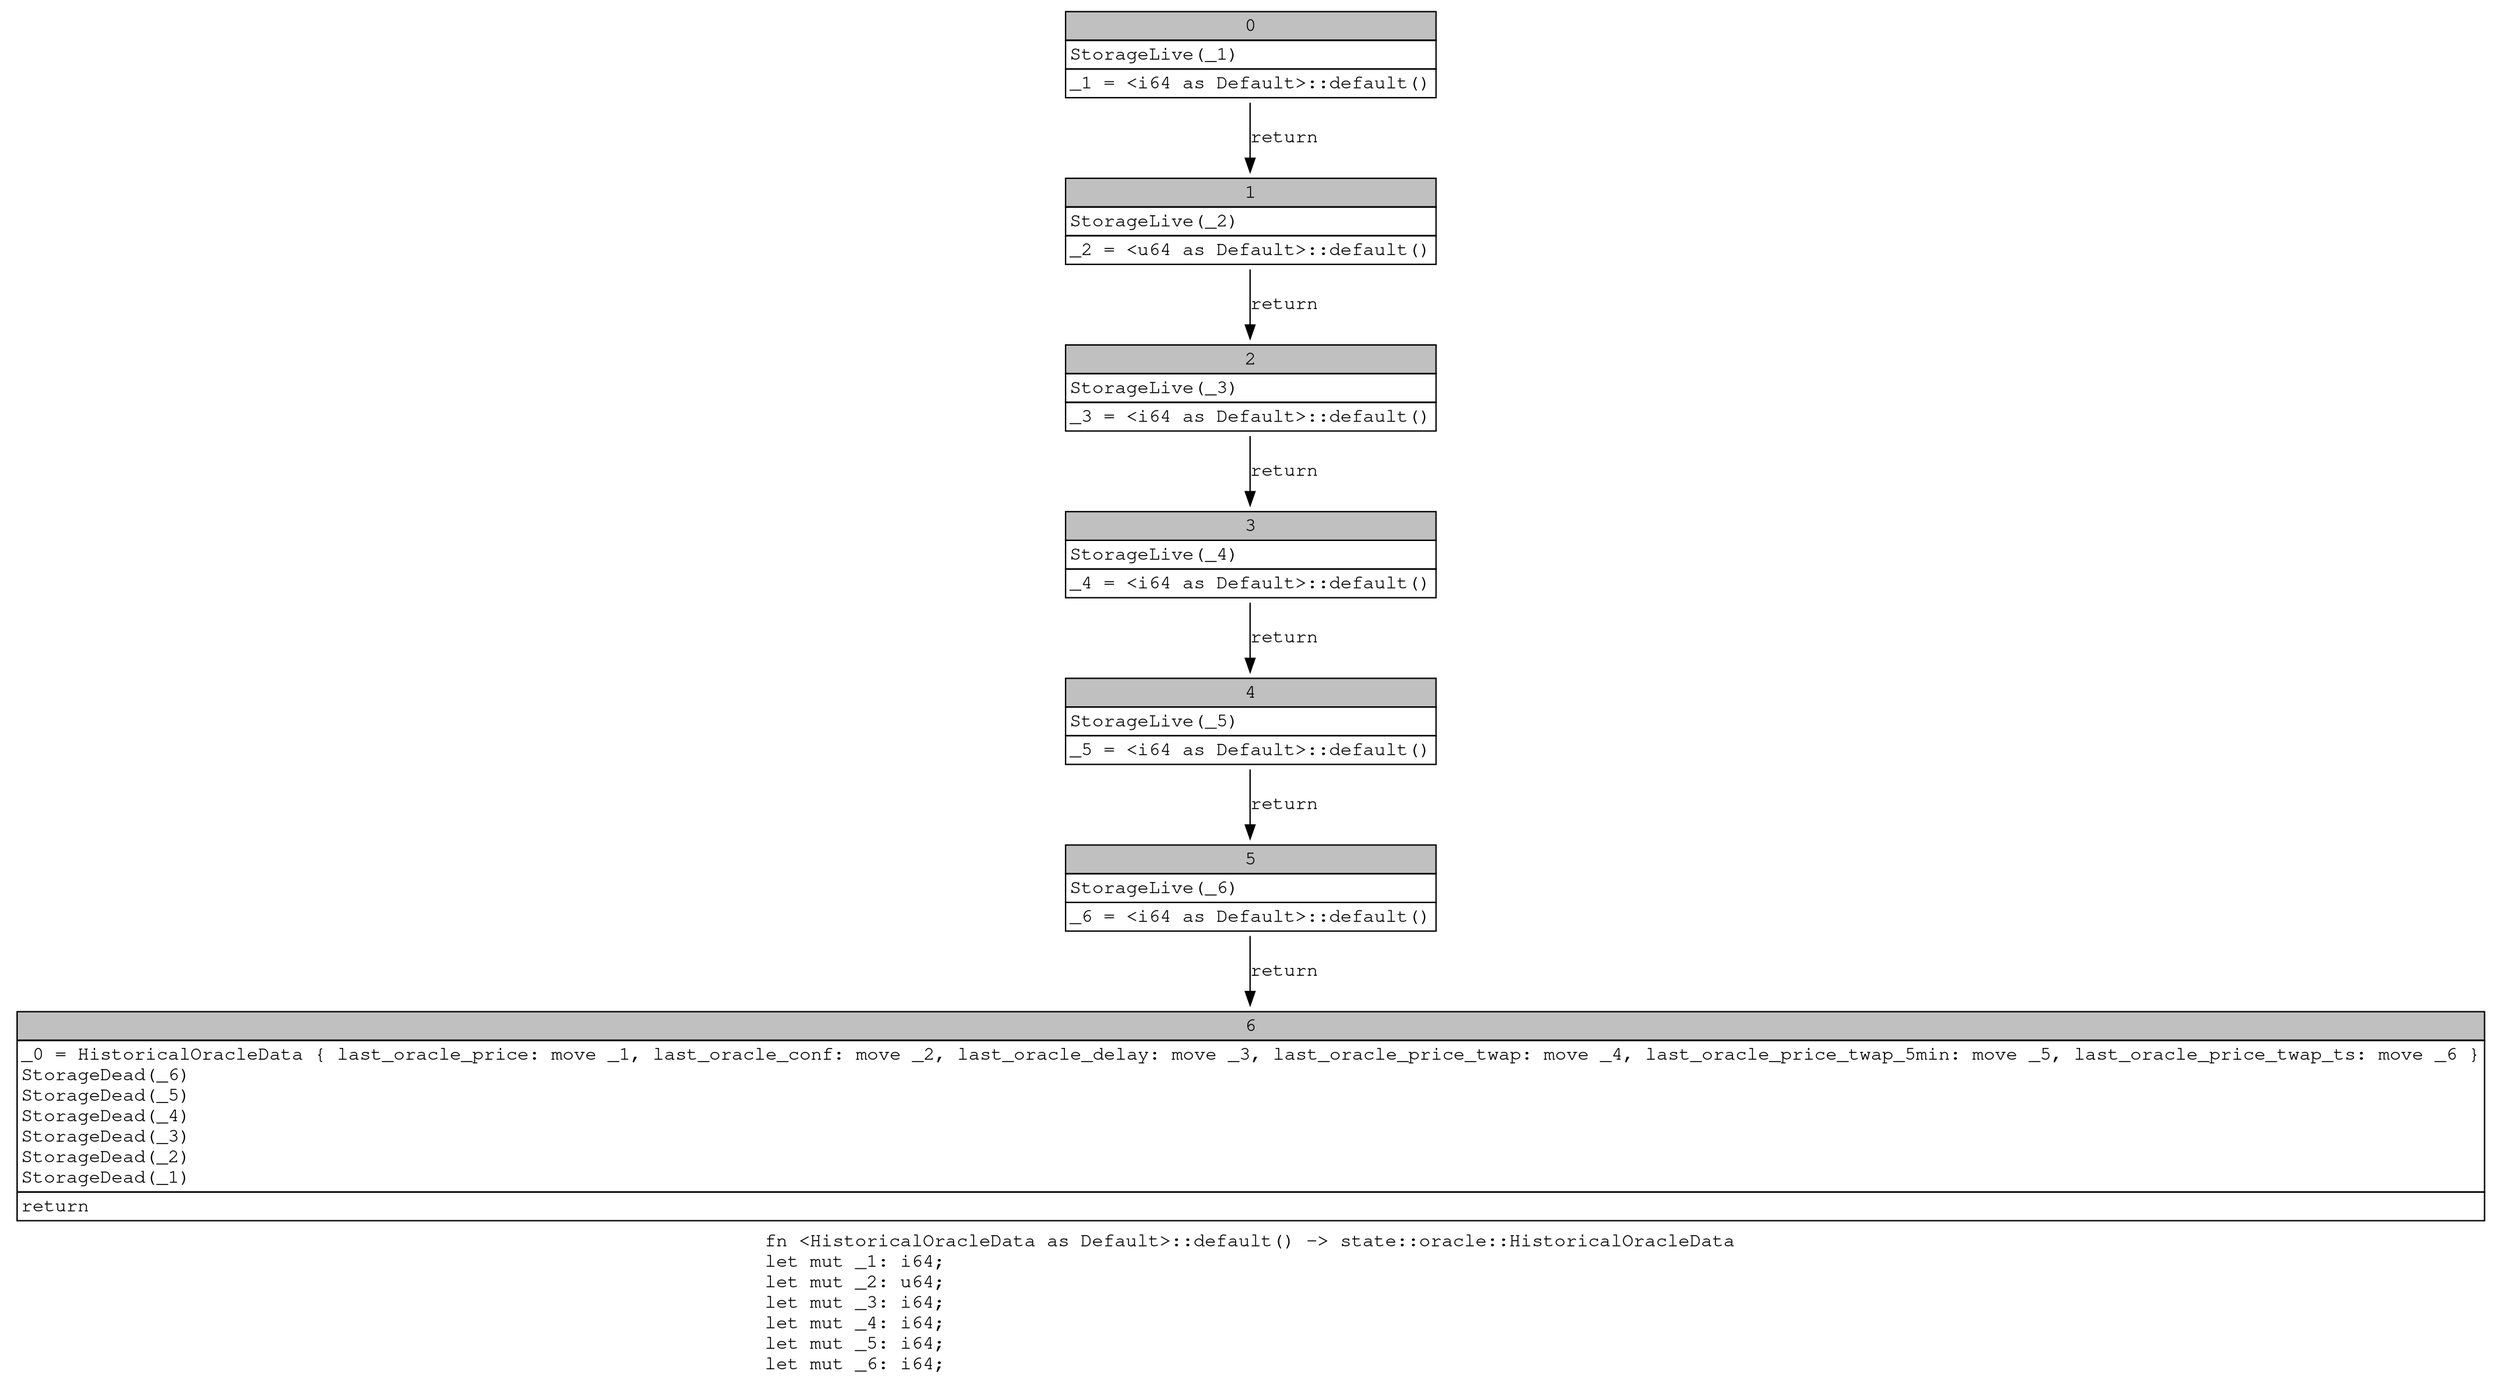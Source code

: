digraph Mir_0_16641 {
    graph [fontname="Courier, monospace"];
    node [fontname="Courier, monospace"];
    edge [fontname="Courier, monospace"];
    label=<fn &lt;HistoricalOracleData as Default&gt;::default() -&gt; state::oracle::HistoricalOracleData<br align="left"/>let mut _1: i64;<br align="left"/>let mut _2: u64;<br align="left"/>let mut _3: i64;<br align="left"/>let mut _4: i64;<br align="left"/>let mut _5: i64;<br align="left"/>let mut _6: i64;<br align="left"/>>;
    bb0__0_16641 [shape="none", label=<<table border="0" cellborder="1" cellspacing="0"><tr><td bgcolor="gray" align="center" colspan="1">0</td></tr><tr><td align="left" balign="left">StorageLive(_1)<br/></td></tr><tr><td align="left">_1 = &lt;i64 as Default&gt;::default()</td></tr></table>>];
    bb1__0_16641 [shape="none", label=<<table border="0" cellborder="1" cellspacing="0"><tr><td bgcolor="gray" align="center" colspan="1">1</td></tr><tr><td align="left" balign="left">StorageLive(_2)<br/></td></tr><tr><td align="left">_2 = &lt;u64 as Default&gt;::default()</td></tr></table>>];
    bb2__0_16641 [shape="none", label=<<table border="0" cellborder="1" cellspacing="0"><tr><td bgcolor="gray" align="center" colspan="1">2</td></tr><tr><td align="left" balign="left">StorageLive(_3)<br/></td></tr><tr><td align="left">_3 = &lt;i64 as Default&gt;::default()</td></tr></table>>];
    bb3__0_16641 [shape="none", label=<<table border="0" cellborder="1" cellspacing="0"><tr><td bgcolor="gray" align="center" colspan="1">3</td></tr><tr><td align="left" balign="left">StorageLive(_4)<br/></td></tr><tr><td align="left">_4 = &lt;i64 as Default&gt;::default()</td></tr></table>>];
    bb4__0_16641 [shape="none", label=<<table border="0" cellborder="1" cellspacing="0"><tr><td bgcolor="gray" align="center" colspan="1">4</td></tr><tr><td align="left" balign="left">StorageLive(_5)<br/></td></tr><tr><td align="left">_5 = &lt;i64 as Default&gt;::default()</td></tr></table>>];
    bb5__0_16641 [shape="none", label=<<table border="0" cellborder="1" cellspacing="0"><tr><td bgcolor="gray" align="center" colspan="1">5</td></tr><tr><td align="left" balign="left">StorageLive(_6)<br/></td></tr><tr><td align="left">_6 = &lt;i64 as Default&gt;::default()</td></tr></table>>];
    bb6__0_16641 [shape="none", label=<<table border="0" cellborder="1" cellspacing="0"><tr><td bgcolor="gray" align="center" colspan="1">6</td></tr><tr><td align="left" balign="left">_0 = HistoricalOracleData { last_oracle_price: move _1, last_oracle_conf: move _2, last_oracle_delay: move _3, last_oracle_price_twap: move _4, last_oracle_price_twap_5min: move _5, last_oracle_price_twap_ts: move _6 }<br/>StorageDead(_6)<br/>StorageDead(_5)<br/>StorageDead(_4)<br/>StorageDead(_3)<br/>StorageDead(_2)<br/>StorageDead(_1)<br/></td></tr><tr><td align="left">return</td></tr></table>>];
    bb0__0_16641 -> bb1__0_16641 [label="return"];
    bb1__0_16641 -> bb2__0_16641 [label="return"];
    bb2__0_16641 -> bb3__0_16641 [label="return"];
    bb3__0_16641 -> bb4__0_16641 [label="return"];
    bb4__0_16641 -> bb5__0_16641 [label="return"];
    bb5__0_16641 -> bb6__0_16641 [label="return"];
}
